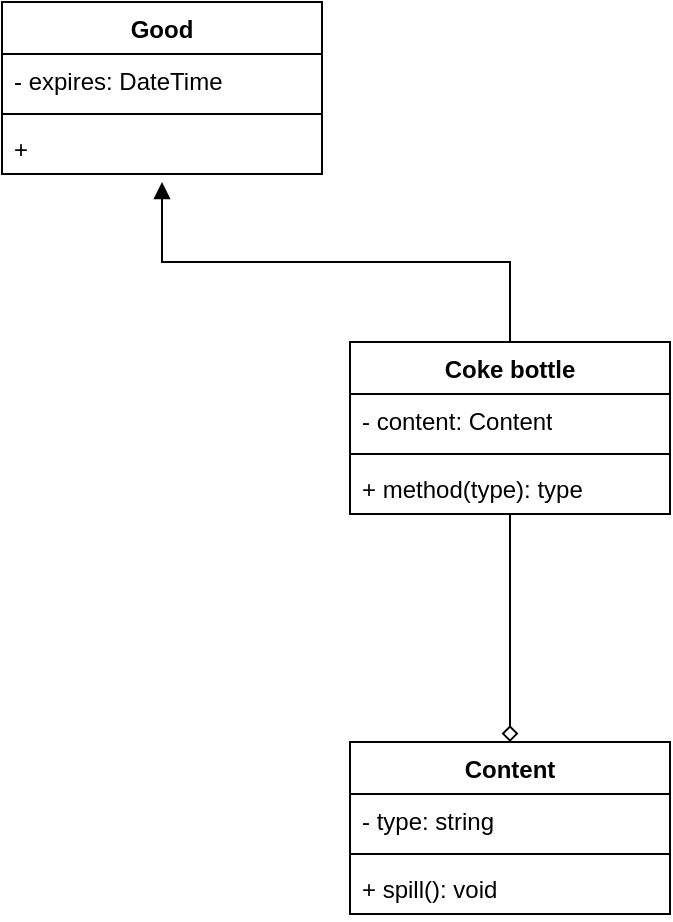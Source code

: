 <mxfile version="22.0.0" type="github">
  <diagram name="Strona-1" id="3vI-Z93XGPY2M-o-T-1S">
    <mxGraphModel dx="1386" dy="785" grid="1" gridSize="10" guides="1" tooltips="1" connect="1" arrows="1" fold="1" page="1" pageScale="1" pageWidth="827" pageHeight="1169" math="0" shadow="0">
      <root>
        <mxCell id="0" />
        <mxCell id="1" parent="0" />
        <mxCell id="5Ggx0vt6isy3eeLft-i8-38" style="edgeStyle=orthogonalEdgeStyle;rounded=0;orthogonalLoop=1;jettySize=auto;html=1;entryX=0.5;entryY=0;entryDx=0;entryDy=0;endArrow=diamond;endFill=0;" edge="1" parent="1" source="5Ggx0vt6isy3eeLft-i8-6" target="5Ggx0vt6isy3eeLft-i8-26">
          <mxGeometry relative="1" as="geometry" />
        </mxCell>
        <mxCell id="5Ggx0vt6isy3eeLft-i8-6" value="Coke bottle" style="swimlane;fontStyle=1;align=center;verticalAlign=top;childLayout=stackLayout;horizontal=1;startSize=26;horizontalStack=0;resizeParent=1;resizeParentMax=0;resizeLast=0;collapsible=1;marginBottom=0;whiteSpace=wrap;html=1;" vertex="1" parent="1">
          <mxGeometry x="334" y="280" width="160" height="86" as="geometry" />
        </mxCell>
        <mxCell id="5Ggx0vt6isy3eeLft-i8-7" value="- content: Content" style="text;strokeColor=none;fillColor=none;align=left;verticalAlign=top;spacingLeft=4;spacingRight=4;overflow=hidden;rotatable=0;points=[[0,0.5],[1,0.5]];portConstraint=eastwest;whiteSpace=wrap;html=1;" vertex="1" parent="5Ggx0vt6isy3eeLft-i8-6">
          <mxGeometry y="26" width="160" height="26" as="geometry" />
        </mxCell>
        <mxCell id="5Ggx0vt6isy3eeLft-i8-8" value="" style="line;strokeWidth=1;fillColor=none;align=left;verticalAlign=middle;spacingTop=-1;spacingLeft=3;spacingRight=3;rotatable=0;labelPosition=right;points=[];portConstraint=eastwest;strokeColor=inherit;" vertex="1" parent="5Ggx0vt6isy3eeLft-i8-6">
          <mxGeometry y="52" width="160" height="8" as="geometry" />
        </mxCell>
        <mxCell id="5Ggx0vt6isy3eeLft-i8-9" value="+ method(type): type" style="text;strokeColor=none;fillColor=none;align=left;verticalAlign=top;spacingLeft=4;spacingRight=4;overflow=hidden;rotatable=0;points=[[0,0.5],[1,0.5]];portConstraint=eastwest;whiteSpace=wrap;html=1;" vertex="1" parent="5Ggx0vt6isy3eeLft-i8-6">
          <mxGeometry y="60" width="160" height="26" as="geometry" />
        </mxCell>
        <mxCell id="5Ggx0vt6isy3eeLft-i8-22" value="Good" style="swimlane;fontStyle=1;align=center;verticalAlign=top;childLayout=stackLayout;horizontal=1;startSize=26;horizontalStack=0;resizeParent=1;resizeParentMax=0;resizeLast=0;collapsible=1;marginBottom=0;whiteSpace=wrap;html=1;" vertex="1" parent="1">
          <mxGeometry x="160" y="110" width="160" height="86" as="geometry" />
        </mxCell>
        <mxCell id="5Ggx0vt6isy3eeLft-i8-23" value="- expires: DateTime" style="text;strokeColor=none;fillColor=none;align=left;verticalAlign=top;spacingLeft=4;spacingRight=4;overflow=hidden;rotatable=0;points=[[0,0.5],[1,0.5]];portConstraint=eastwest;whiteSpace=wrap;html=1;" vertex="1" parent="5Ggx0vt6isy3eeLft-i8-22">
          <mxGeometry y="26" width="160" height="26" as="geometry" />
        </mxCell>
        <mxCell id="5Ggx0vt6isy3eeLft-i8-24" value="" style="line;strokeWidth=1;fillColor=none;align=left;verticalAlign=middle;spacingTop=-1;spacingLeft=3;spacingRight=3;rotatable=0;labelPosition=right;points=[];portConstraint=eastwest;strokeColor=inherit;" vertex="1" parent="5Ggx0vt6isy3eeLft-i8-22">
          <mxGeometry y="52" width="160" height="8" as="geometry" />
        </mxCell>
        <mxCell id="5Ggx0vt6isy3eeLft-i8-25" value="+&amp;nbsp;" style="text;strokeColor=none;fillColor=none;align=left;verticalAlign=top;spacingLeft=4;spacingRight=4;overflow=hidden;rotatable=0;points=[[0,0.5],[1,0.5]];portConstraint=eastwest;whiteSpace=wrap;html=1;" vertex="1" parent="5Ggx0vt6isy3eeLft-i8-22">
          <mxGeometry y="60" width="160" height="26" as="geometry" />
        </mxCell>
        <mxCell id="5Ggx0vt6isy3eeLft-i8-26" value="Content" style="swimlane;fontStyle=1;align=center;verticalAlign=top;childLayout=stackLayout;horizontal=1;startSize=26;horizontalStack=0;resizeParent=1;resizeParentMax=0;resizeLast=0;collapsible=1;marginBottom=0;whiteSpace=wrap;html=1;" vertex="1" parent="1">
          <mxGeometry x="334" y="480" width="160" height="86" as="geometry" />
        </mxCell>
        <mxCell id="5Ggx0vt6isy3eeLft-i8-27" value="- type: string" style="text;strokeColor=none;fillColor=none;align=left;verticalAlign=top;spacingLeft=4;spacingRight=4;overflow=hidden;rotatable=0;points=[[0,0.5],[1,0.5]];portConstraint=eastwest;whiteSpace=wrap;html=1;" vertex="1" parent="5Ggx0vt6isy3eeLft-i8-26">
          <mxGeometry y="26" width="160" height="26" as="geometry" />
        </mxCell>
        <mxCell id="5Ggx0vt6isy3eeLft-i8-28" value="" style="line;strokeWidth=1;fillColor=none;align=left;verticalAlign=middle;spacingTop=-1;spacingLeft=3;spacingRight=3;rotatable=0;labelPosition=right;points=[];portConstraint=eastwest;strokeColor=inherit;" vertex="1" parent="5Ggx0vt6isy3eeLft-i8-26">
          <mxGeometry y="52" width="160" height="8" as="geometry" />
        </mxCell>
        <mxCell id="5Ggx0vt6isy3eeLft-i8-29" value="+ spill(): void" style="text;strokeColor=none;fillColor=none;align=left;verticalAlign=top;spacingLeft=4;spacingRight=4;overflow=hidden;rotatable=0;points=[[0,0.5],[1,0.5]];portConstraint=eastwest;whiteSpace=wrap;html=1;" vertex="1" parent="5Ggx0vt6isy3eeLft-i8-26">
          <mxGeometry y="60" width="160" height="26" as="geometry" />
        </mxCell>
        <mxCell id="5Ggx0vt6isy3eeLft-i8-30" value="" style="html=1;verticalAlign=bottom;endArrow=block;curved=0;rounded=0;entryX=0.5;entryY=1.154;entryDx=0;entryDy=0;entryPerimeter=0;exitX=0.5;exitY=0;exitDx=0;exitDy=0;align=center;labelBorderColor=none;labelBackgroundColor=default;" edge="1" parent="1" source="5Ggx0vt6isy3eeLft-i8-6" target="5Ggx0vt6isy3eeLft-i8-25">
          <mxGeometry width="80" relative="1" as="geometry">
            <mxPoint x="370" y="400" as="sourcePoint" />
            <mxPoint x="450" y="400" as="targetPoint" />
            <Array as="points">
              <mxPoint x="414" y="240" />
              <mxPoint x="240" y="240" />
            </Array>
          </mxGeometry>
        </mxCell>
      </root>
    </mxGraphModel>
  </diagram>
</mxfile>
